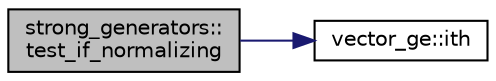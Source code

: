 digraph "strong_generators::test_if_normalizing"
{
  edge [fontname="Helvetica",fontsize="10",labelfontname="Helvetica",labelfontsize="10"];
  node [fontname="Helvetica",fontsize="10",shape=record];
  rankdir="LR";
  Node5481 [label="strong_generators::\ltest_if_normalizing",height=0.2,width=0.4,color="black", fillcolor="grey75", style="filled", fontcolor="black"];
  Node5481 -> Node5482 [color="midnightblue",fontsize="10",style="solid",fontname="Helvetica"];
  Node5482 [label="vector_ge::ith",height=0.2,width=0.4,color="black", fillcolor="white", style="filled",URL="$d4/d6e/classvector__ge.html#a1ff002e8b746a9beb119d57dcd4a15ff"];
}
